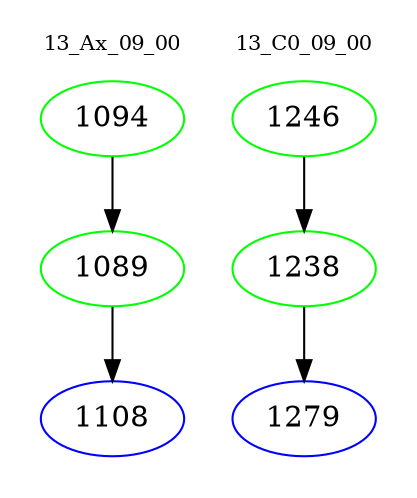 digraph{
subgraph cluster_0 {
color = white
label = "13_Ax_09_00";
fontsize=10;
T0_1094 [label="1094", color="green"]
T0_1094 -> T0_1089 [color="black"]
T0_1089 [label="1089", color="green"]
T0_1089 -> T0_1108 [color="black"]
T0_1108 [label="1108", color="blue"]
}
subgraph cluster_1 {
color = white
label = "13_C0_09_00";
fontsize=10;
T1_1246 [label="1246", color="green"]
T1_1246 -> T1_1238 [color="black"]
T1_1238 [label="1238", color="green"]
T1_1238 -> T1_1279 [color="black"]
T1_1279 [label="1279", color="blue"]
}
}
